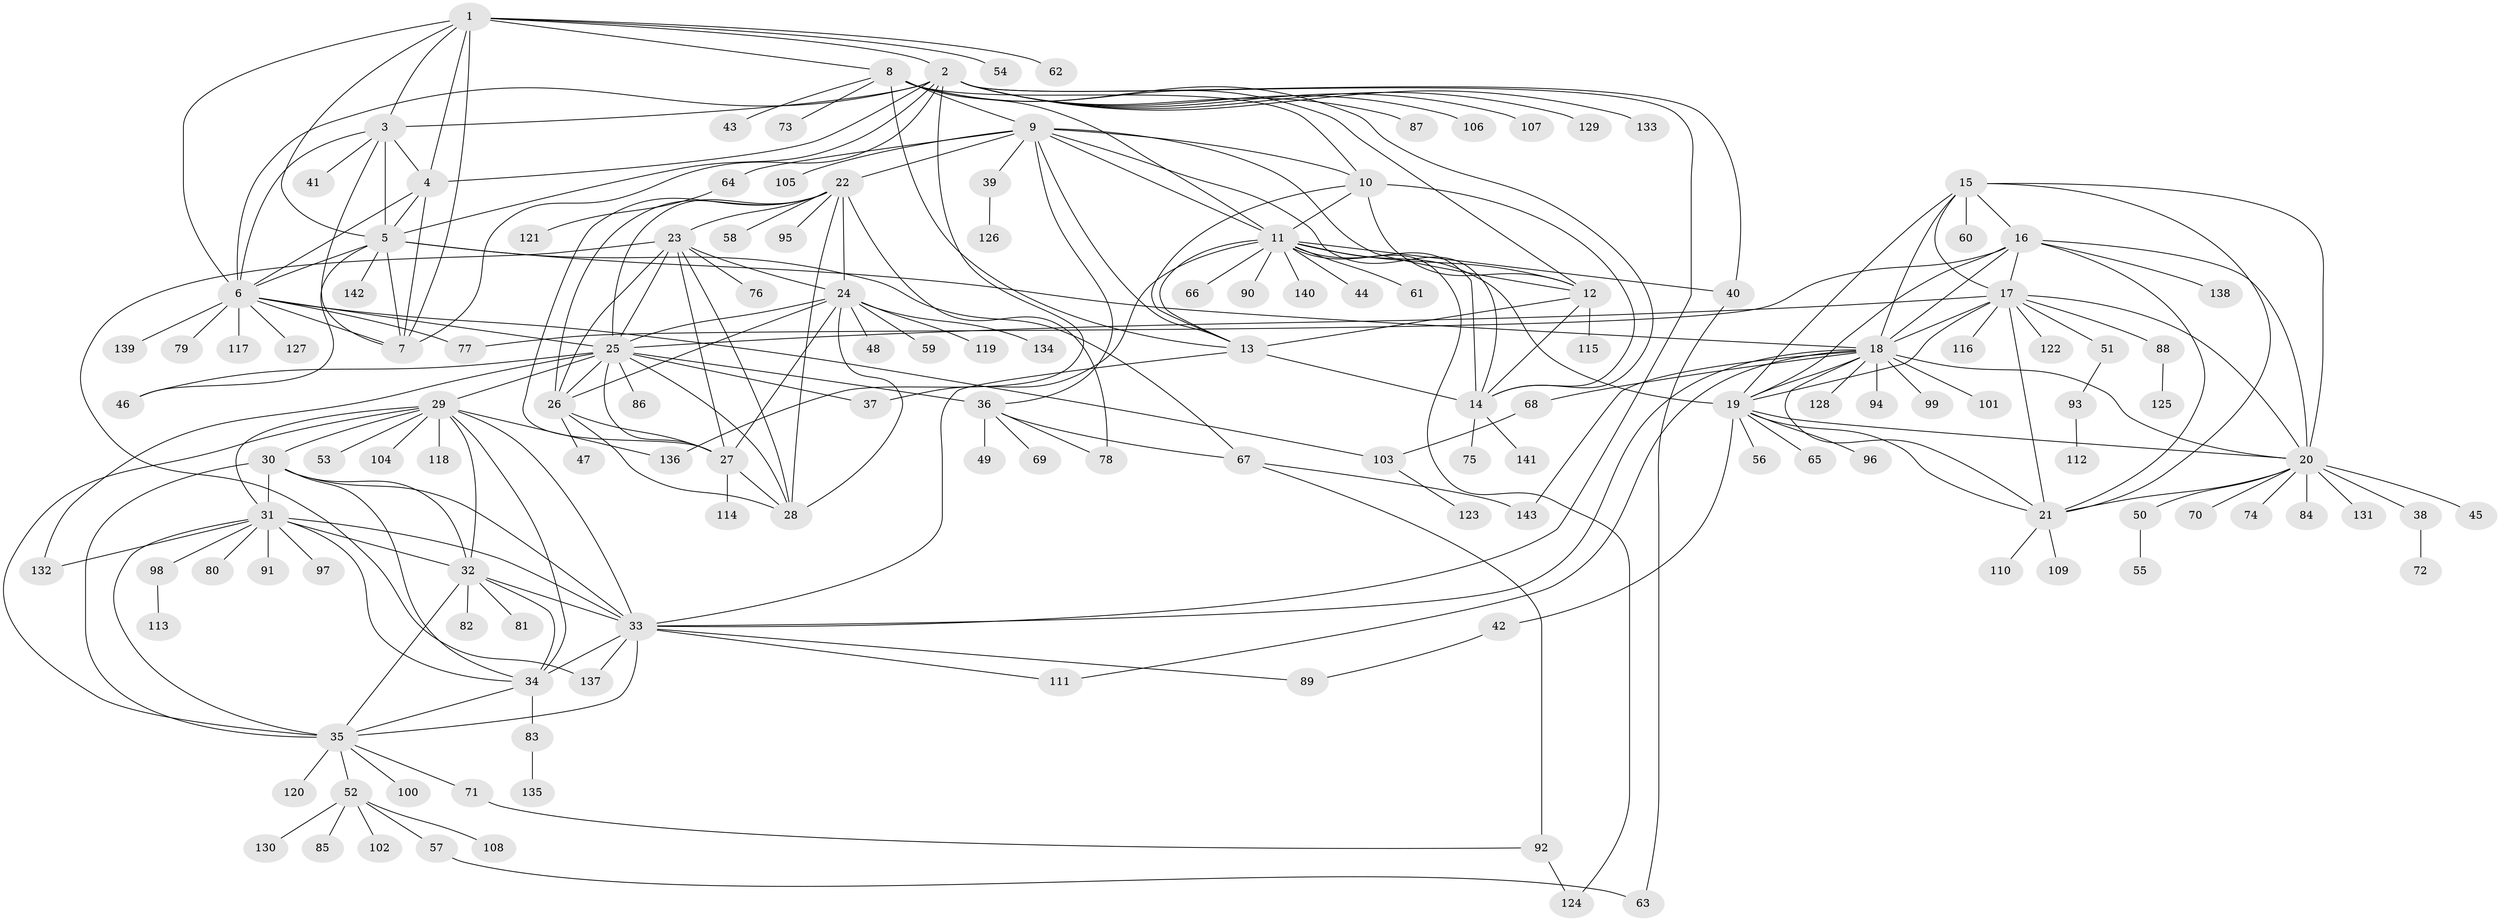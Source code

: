 // coarse degree distribution, {16: 0.011627906976744186, 19: 0.011627906976744186, 6: 0.05813953488372093, 7: 0.046511627906976744, 10: 0.023255813953488372, 14: 0.011627906976744186, 12: 0.011627906976744186, 9: 0.011627906976744186, 13: 0.011627906976744186, 8: 0.023255813953488372, 11: 0.011627906976744186, 4: 0.023255813953488372, 5: 0.03488372093023256, 2: 0.18604651162790697, 1: 0.5232558139534884}
// Generated by graph-tools (version 1.1) at 2025/52/03/04/25 22:52:12]
// undirected, 143 vertices, 240 edges
graph export_dot {
  node [color=gray90,style=filled];
  1;
  2;
  3;
  4;
  5;
  6;
  7;
  8;
  9;
  10;
  11;
  12;
  13;
  14;
  15;
  16;
  17;
  18;
  19;
  20;
  21;
  22;
  23;
  24;
  25;
  26;
  27;
  28;
  29;
  30;
  31;
  32;
  33;
  34;
  35;
  36;
  37;
  38;
  39;
  40;
  41;
  42;
  43;
  44;
  45;
  46;
  47;
  48;
  49;
  50;
  51;
  52;
  53;
  54;
  55;
  56;
  57;
  58;
  59;
  60;
  61;
  62;
  63;
  64;
  65;
  66;
  67;
  68;
  69;
  70;
  71;
  72;
  73;
  74;
  75;
  76;
  77;
  78;
  79;
  80;
  81;
  82;
  83;
  84;
  85;
  86;
  87;
  88;
  89;
  90;
  91;
  92;
  93;
  94;
  95;
  96;
  97;
  98;
  99;
  100;
  101;
  102;
  103;
  104;
  105;
  106;
  107;
  108;
  109;
  110;
  111;
  112;
  113;
  114;
  115;
  116;
  117;
  118;
  119;
  120;
  121;
  122;
  123;
  124;
  125;
  126;
  127;
  128;
  129;
  130;
  131;
  132;
  133;
  134;
  135;
  136;
  137;
  138;
  139;
  140;
  141;
  142;
  143;
  1 -- 2;
  1 -- 3;
  1 -- 4;
  1 -- 5;
  1 -- 6;
  1 -- 7;
  1 -- 8;
  1 -- 54;
  1 -- 62;
  2 -- 3;
  2 -- 4;
  2 -- 5;
  2 -- 6;
  2 -- 7;
  2 -- 33;
  2 -- 40;
  2 -- 87;
  2 -- 106;
  2 -- 107;
  2 -- 129;
  2 -- 133;
  2 -- 136;
  3 -- 4;
  3 -- 5;
  3 -- 6;
  3 -- 7;
  3 -- 41;
  4 -- 5;
  4 -- 6;
  4 -- 7;
  5 -- 6;
  5 -- 7;
  5 -- 18;
  5 -- 46;
  5 -- 67;
  5 -- 142;
  6 -- 7;
  6 -- 25;
  6 -- 77;
  6 -- 79;
  6 -- 103;
  6 -- 117;
  6 -- 127;
  6 -- 139;
  8 -- 9;
  8 -- 10;
  8 -- 11;
  8 -- 12;
  8 -- 13;
  8 -- 14;
  8 -- 43;
  8 -- 73;
  9 -- 10;
  9 -- 11;
  9 -- 12;
  9 -- 13;
  9 -- 14;
  9 -- 22;
  9 -- 36;
  9 -- 39;
  9 -- 64;
  9 -- 105;
  10 -- 11;
  10 -- 12;
  10 -- 13;
  10 -- 14;
  11 -- 12;
  11 -- 13;
  11 -- 14;
  11 -- 19;
  11 -- 37;
  11 -- 40;
  11 -- 44;
  11 -- 61;
  11 -- 66;
  11 -- 90;
  11 -- 124;
  11 -- 140;
  12 -- 13;
  12 -- 14;
  12 -- 115;
  13 -- 14;
  13 -- 33;
  14 -- 75;
  14 -- 141;
  15 -- 16;
  15 -- 17;
  15 -- 18;
  15 -- 19;
  15 -- 20;
  15 -- 21;
  15 -- 60;
  16 -- 17;
  16 -- 18;
  16 -- 19;
  16 -- 20;
  16 -- 21;
  16 -- 77;
  16 -- 138;
  17 -- 18;
  17 -- 19;
  17 -- 20;
  17 -- 21;
  17 -- 25;
  17 -- 51;
  17 -- 88;
  17 -- 116;
  17 -- 122;
  18 -- 19;
  18 -- 20;
  18 -- 21;
  18 -- 33;
  18 -- 68;
  18 -- 94;
  18 -- 99;
  18 -- 101;
  18 -- 111;
  18 -- 128;
  18 -- 143;
  19 -- 20;
  19 -- 21;
  19 -- 42;
  19 -- 56;
  19 -- 65;
  19 -- 96;
  20 -- 21;
  20 -- 38;
  20 -- 45;
  20 -- 50;
  20 -- 70;
  20 -- 74;
  20 -- 84;
  20 -- 131;
  21 -- 109;
  21 -- 110;
  22 -- 23;
  22 -- 24;
  22 -- 25;
  22 -- 26;
  22 -- 27;
  22 -- 28;
  22 -- 58;
  22 -- 78;
  22 -- 95;
  23 -- 24;
  23 -- 25;
  23 -- 26;
  23 -- 27;
  23 -- 28;
  23 -- 76;
  23 -- 137;
  24 -- 25;
  24 -- 26;
  24 -- 27;
  24 -- 28;
  24 -- 48;
  24 -- 59;
  24 -- 119;
  24 -- 134;
  25 -- 26;
  25 -- 27;
  25 -- 28;
  25 -- 29;
  25 -- 36;
  25 -- 37;
  25 -- 46;
  25 -- 86;
  25 -- 132;
  26 -- 27;
  26 -- 28;
  26 -- 47;
  27 -- 28;
  27 -- 114;
  29 -- 30;
  29 -- 31;
  29 -- 32;
  29 -- 33;
  29 -- 34;
  29 -- 35;
  29 -- 53;
  29 -- 104;
  29 -- 118;
  29 -- 136;
  30 -- 31;
  30 -- 32;
  30 -- 33;
  30 -- 34;
  30 -- 35;
  31 -- 32;
  31 -- 33;
  31 -- 34;
  31 -- 35;
  31 -- 80;
  31 -- 91;
  31 -- 97;
  31 -- 98;
  31 -- 132;
  32 -- 33;
  32 -- 34;
  32 -- 35;
  32 -- 81;
  32 -- 82;
  33 -- 34;
  33 -- 35;
  33 -- 89;
  33 -- 111;
  33 -- 137;
  34 -- 35;
  34 -- 83;
  35 -- 52;
  35 -- 71;
  35 -- 100;
  35 -- 120;
  36 -- 49;
  36 -- 67;
  36 -- 69;
  36 -- 78;
  38 -- 72;
  39 -- 126;
  40 -- 63;
  42 -- 89;
  50 -- 55;
  51 -- 93;
  52 -- 57;
  52 -- 85;
  52 -- 102;
  52 -- 108;
  52 -- 130;
  57 -- 63;
  64 -- 121;
  67 -- 92;
  67 -- 143;
  68 -- 103;
  71 -- 92;
  83 -- 135;
  88 -- 125;
  92 -- 124;
  93 -- 112;
  98 -- 113;
  103 -- 123;
}
